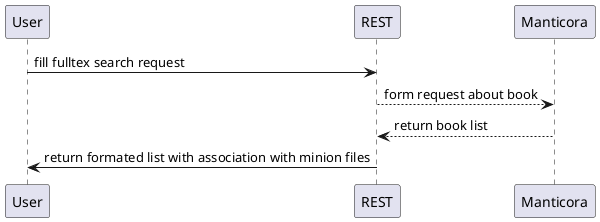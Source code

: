 @startuml
User -> REST: fill fulltex search request
REST --> Manticora: form request about book
Manticora ---> REST: return book list
REST -> User: return formated list with association with minion files
@enduml